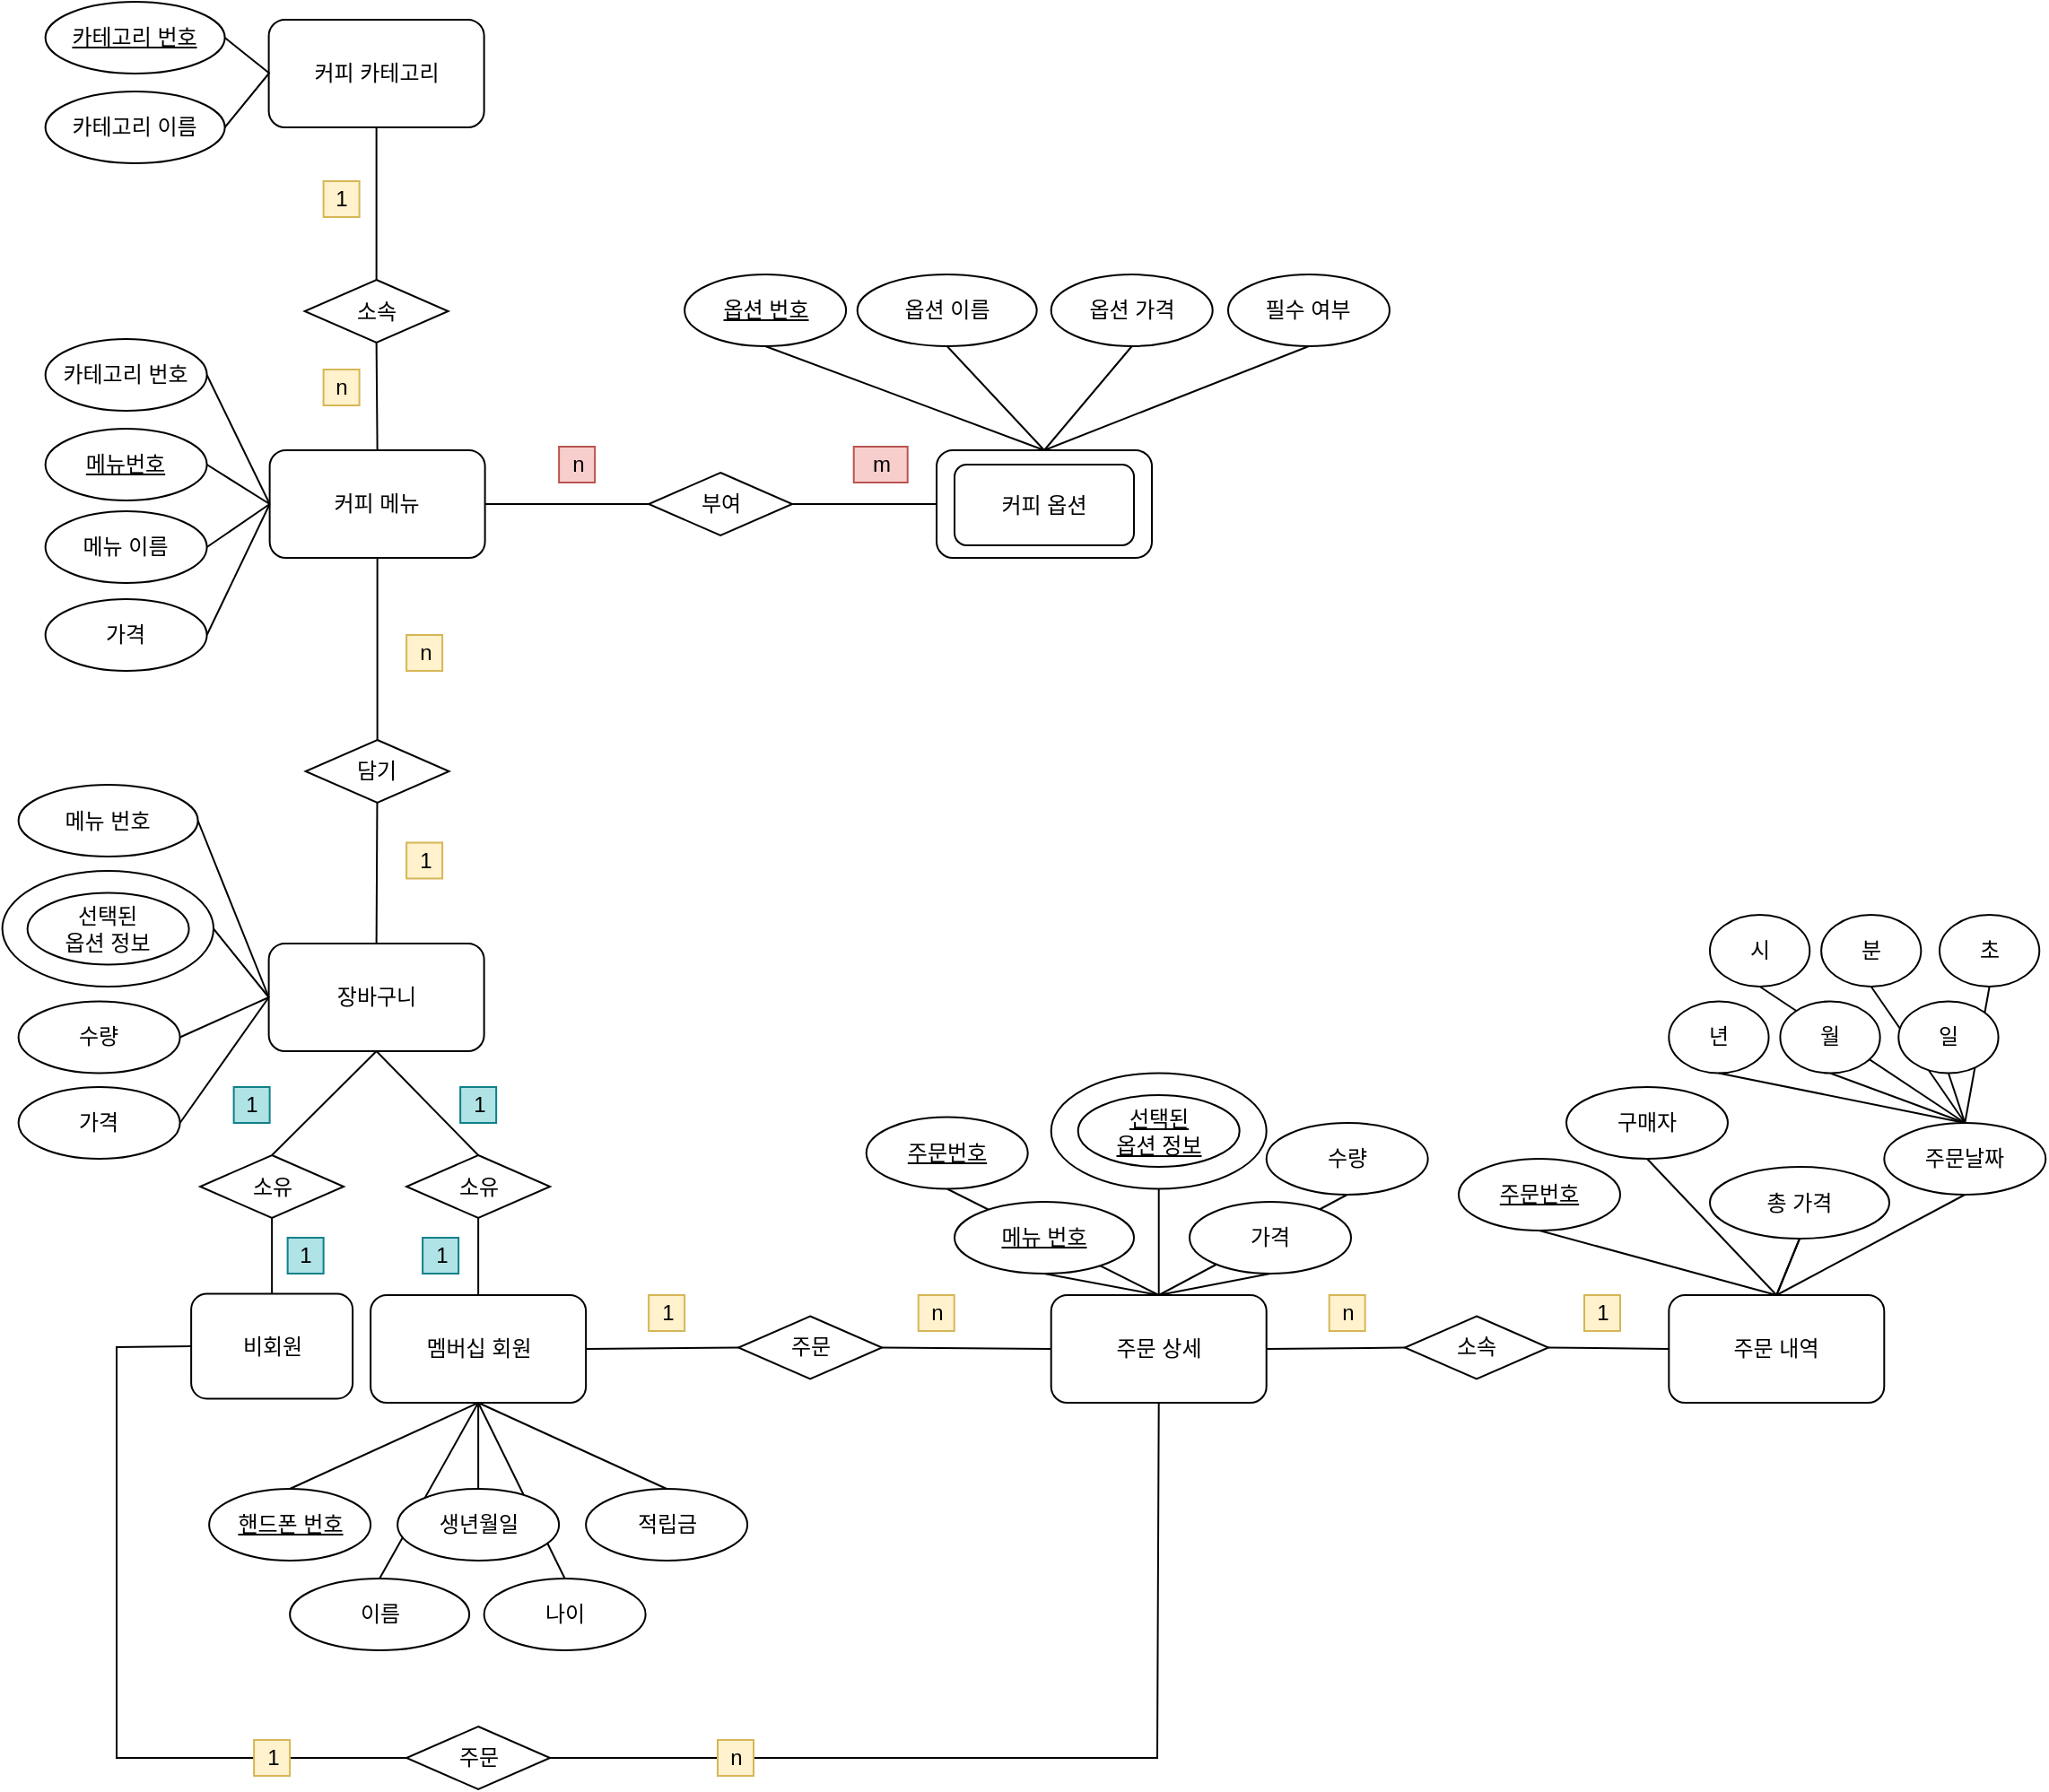 <mxfile version="20.0.0" type="github">
  <diagram id="R2lEEEUBdFMjLlhIrx00" name="Page-1">
    <mxGraphModel dx="2249" dy="1931" grid="1" gridSize="10" guides="1" tooltips="1" connect="1" arrows="1" fold="1" page="1" pageScale="1" pageWidth="827" pageHeight="1169" math="0" shadow="0" extFonts="Permanent Marker^https://fonts.googleapis.com/css?family=Permanent+Marker">
      <root>
        <mxCell id="0" />
        <mxCell id="1" parent="0" />
        <mxCell id="D3WyuJAK8kUfvfJcthQa-38" value="" style="endArrow=none;html=1;rounded=0;entryX=0.5;entryY=1;entryDx=0;entryDy=0;exitX=0.5;exitY=0;exitDx=0;exitDy=0;" parent="1" source="VNDyjXSrR8N72qDSLMql-43" target="VNDyjXSrR8N72qDSLMql-92" edge="1">
          <mxGeometry width="50" height="50" relative="1" as="geometry">
            <mxPoint x="115.15" y="-603.25" as="sourcePoint" />
            <mxPoint x="165.15" y="-653.25" as="targetPoint" />
          </mxGeometry>
        </mxCell>
        <mxCell id="ly8wjvvtyf2fPhAwOIDw-13" value="" style="endArrow=none;html=1;rounded=0;exitX=0.5;exitY=0;exitDx=0;exitDy=0;entryX=0.5;entryY=1;entryDx=0;entryDy=0;" parent="1" source="ly8wjvvtyf2fPhAwOIDw-1" target="ly8wjvvtyf2fPhAwOIDw-6" edge="1">
          <mxGeometry width="50" height="50" relative="1" as="geometry">
            <mxPoint y="-400" as="sourcePoint" />
            <mxPoint x="50" y="-450" as="targetPoint" />
          </mxGeometry>
        </mxCell>
        <mxCell id="ly8wjvvtyf2fPhAwOIDw-4" value="" style="endArrow=none;html=1;rounded=0;entryX=0.5;entryY=1;entryDx=0;entryDy=0;exitX=0.5;exitY=0;exitDx=0;exitDy=0;startArrow=none;" parent="1" source="VNDyjXSrR8N72qDSLMql-43" target="VNDyjXSrR8N72qDSLMql-49" edge="1">
          <mxGeometry width="50" height="50" relative="1" as="geometry">
            <mxPoint x="177.15" y="-422" as="sourcePoint" />
            <mxPoint x="99.16" y="-533.25" as="targetPoint" />
          </mxGeometry>
        </mxCell>
        <mxCell id="pPfzWGEt-nVa5YvnVh0--32" value="" style="endArrow=none;html=1;rounded=0;entryX=0.5;entryY=0;entryDx=0;entryDy=0;exitX=0.5;exitY=1;exitDx=0;exitDy=0;" parent="1" source="VNDyjXSrR8N72qDSLMql-27" target="pPfzWGEt-nVa5YvnVh0--31" edge="1">
          <mxGeometry width="50" height="50" relative="1" as="geometry">
            <mxPoint x="-536.44" y="-372.75" as="sourcePoint" />
            <mxPoint x="-426.44" y="-331" as="targetPoint" />
          </mxGeometry>
        </mxCell>
        <mxCell id="D3WyuJAK8kUfvfJcthQa-34" value="" style="endArrow=none;html=1;rounded=0;exitX=0.5;exitY=1;exitDx=0;exitDy=0;entryX=0.5;entryY=0;entryDx=0;entryDy=0;" parent="1" source="VNDyjXSrR8N72qDSLMql-46" target="VNDyjXSrR8N72qDSLMql-43" edge="1">
          <mxGeometry width="50" height="50" relative="1" as="geometry">
            <mxPoint x="-9.85" y="-505" as="sourcePoint" />
            <mxPoint x="165.15" y="-473.25" as="targetPoint" />
          </mxGeometry>
        </mxCell>
        <mxCell id="VNDyjXSrR8N72qDSLMql-7" value="커피 카테고리" style="rounded=1;whiteSpace=wrap;html=1;gradientColor=none;direction=east;rotation=0;flipV=1;flipH=1;" parent="1" vertex="1">
          <mxGeometry x="-673.19" y="-1143" width="120" height="60" as="geometry" />
        </mxCell>
        <mxCell id="VNDyjXSrR8N72qDSLMql-10" value="&lt;u&gt;카테고리 번호&lt;/u&gt;" style="ellipse;whiteSpace=wrap;html=1;rounded=0;" parent="1" vertex="1">
          <mxGeometry x="-797.69" y="-1153" width="100" height="40" as="geometry" />
        </mxCell>
        <mxCell id="VNDyjXSrR8N72qDSLMql-12" value="카테고리 이름" style="ellipse;whiteSpace=wrap;html=1;rounded=0;" parent="1" vertex="1">
          <mxGeometry x="-797.69" y="-1103" width="100" height="40" as="geometry" />
        </mxCell>
        <mxCell id="VNDyjXSrR8N72qDSLMql-23" value="소속" style="rhombus;whiteSpace=wrap;html=1;rounded=0;" parent="1" vertex="1">
          <mxGeometry x="-653.19" y="-998" width="80" height="35" as="geometry" />
        </mxCell>
        <mxCell id="VNDyjXSrR8N72qDSLMql-27" value="멤버십 회원" style="rounded=1;whiteSpace=wrap;html=1;" parent="1" vertex="1">
          <mxGeometry x="-616.44" y="-432" width="120" height="60" as="geometry" />
        </mxCell>
        <mxCell id="VNDyjXSrR8N72qDSLMql-30" value="이름" style="ellipse;whiteSpace=wrap;html=1;rounded=0;" parent="1" vertex="1">
          <mxGeometry x="-661.44" y="-274" width="100" height="40" as="geometry" />
        </mxCell>
        <mxCell id="VNDyjXSrR8N72qDSLMql-31" value="" style="endArrow=none;html=1;rounded=0;exitX=0.5;exitY=0;exitDx=0;exitDy=0;entryX=0.5;entryY=1;entryDx=0;entryDy=0;" parent="1" source="VNDyjXSrR8N72qDSLMql-30" target="VNDyjXSrR8N72qDSLMql-27" edge="1">
          <mxGeometry width="50" height="50" relative="1" as="geometry">
            <mxPoint x="-315.44" y="-182" as="sourcePoint" />
            <mxPoint x="-535.44" y="-372" as="targetPoint" />
          </mxGeometry>
        </mxCell>
        <mxCell id="VNDyjXSrR8N72qDSLMql-32" value="&lt;u&gt;핸드폰 번호&lt;/u&gt;" style="ellipse;whiteSpace=wrap;html=1;rounded=0;" parent="1" vertex="1">
          <mxGeometry x="-706.44" y="-324" width="90" height="40" as="geometry" />
        </mxCell>
        <mxCell id="VNDyjXSrR8N72qDSLMql-33" value="적립금" style="ellipse;whiteSpace=wrap;html=1;rounded=0;" parent="1" vertex="1">
          <mxGeometry x="-496.44" y="-324" width="90" height="40" as="geometry" />
        </mxCell>
        <mxCell id="VNDyjXSrR8N72qDSLMql-34" value="" style="endArrow=none;html=1;rounded=0;entryX=0.5;entryY=0;entryDx=0;entryDy=0;exitX=0.5;exitY=1;exitDx=0;exitDy=0;" parent="1" source="VNDyjXSrR8N72qDSLMql-27" target="VNDyjXSrR8N72qDSLMql-32" edge="1">
          <mxGeometry width="50" height="50" relative="1" as="geometry">
            <mxPoint x="-460" y="-464" as="sourcePoint" />
            <mxPoint x="-595.44" y="-232" as="targetPoint" />
          </mxGeometry>
        </mxCell>
        <mxCell id="VNDyjXSrR8N72qDSLMql-35" value="" style="endArrow=none;html=1;rounded=0;entryX=0.5;entryY=0;entryDx=0;entryDy=0;exitX=0.5;exitY=1;exitDx=0;exitDy=0;" parent="1" source="VNDyjXSrR8N72qDSLMql-27" target="VNDyjXSrR8N72qDSLMql-33" edge="1">
          <mxGeometry width="50" height="50" relative="1" as="geometry">
            <mxPoint x="-536.44" y="-372.75" as="sourcePoint" />
            <mxPoint x="-390.44" y="-332" as="targetPoint" />
          </mxGeometry>
        </mxCell>
        <mxCell id="VNDyjXSrR8N72qDSLMql-43" value="주문 내역" style="rounded=1;whiteSpace=wrap;html=1;" parent="1" vertex="1">
          <mxGeometry x="107.15" y="-432" width="120" height="60" as="geometry" />
        </mxCell>
        <mxCell id="VNDyjXSrR8N72qDSLMql-49" value="주문날짜" style="ellipse;whiteSpace=wrap;html=1;rounded=0;" parent="1" vertex="1">
          <mxGeometry x="227.15" y="-528" width="90" height="40" as="geometry" />
        </mxCell>
        <mxCell id="VNDyjXSrR8N72qDSLMql-70" value="커피 옵션" style="rounded=1;whiteSpace=wrap;html=1;" parent="1" vertex="1">
          <mxGeometry x="-300.99" y="-903" width="120" height="60" as="geometry" />
        </mxCell>
        <mxCell id="VNDyjXSrR8N72qDSLMql-72" value="&lt;u&gt;옵션 번호&lt;/u&gt;" style="ellipse;whiteSpace=wrap;html=1;rounded=0;" parent="1" vertex="1">
          <mxGeometry x="-441.44" y="-1001" width="90" height="40" as="geometry" />
        </mxCell>
        <mxCell id="VNDyjXSrR8N72qDSLMql-73" value="옵션 이름" style="ellipse;whiteSpace=wrap;html=1;rounded=0;" parent="1" vertex="1">
          <mxGeometry x="-345.15" y="-1001" width="100" height="40" as="geometry" />
        </mxCell>
        <mxCell id="VNDyjXSrR8N72qDSLMql-75" value="옵션 가격" style="ellipse;whiteSpace=wrap;html=1;rounded=0;" parent="1" vertex="1">
          <mxGeometry x="-237.15" y="-1001" width="90" height="40" as="geometry" />
        </mxCell>
        <mxCell id="VNDyjXSrR8N72qDSLMql-79" value="가격" style="ellipse;whiteSpace=wrap;html=1;rounded=0;" parent="1" vertex="1">
          <mxGeometry x="-797.69" y="-820" width="90" height="40" as="geometry" />
        </mxCell>
        <mxCell id="VNDyjXSrR8N72qDSLMql-92" value="구매자" style="ellipse;whiteSpace=wrap;html=1;rounded=0;" parent="1" vertex="1">
          <mxGeometry x="50.0" y="-548" width="90" height="40" as="geometry" />
        </mxCell>
        <mxCell id="_uLtGZnAYqpJWhKQmBAT-6" value="커피 메뉴" style="rounded=1;whiteSpace=wrap;html=1;" parent="1" vertex="1">
          <mxGeometry x="-672.69" y="-903" width="120" height="60" as="geometry" />
        </mxCell>
        <mxCell id="_uLtGZnAYqpJWhKQmBAT-8" value="카테고리 번호" style="ellipse;whiteSpace=wrap;html=1;rounded=0;" parent="1" vertex="1">
          <mxGeometry x="-797.69" y="-965" width="90" height="40" as="geometry" />
        </mxCell>
        <mxCell id="_uLtGZnAYqpJWhKQmBAT-9" value="&lt;u&gt;메뉴번호&lt;/u&gt;" style="ellipse;whiteSpace=wrap;html=1;rounded=0;" parent="1" vertex="1">
          <mxGeometry x="-797.69" y="-915" width="90" height="40" as="geometry" />
        </mxCell>
        <mxCell id="_uLtGZnAYqpJWhKQmBAT-11" value="메뉴 이름" style="ellipse;whiteSpace=wrap;html=1;rounded=0;" parent="1" vertex="1">
          <mxGeometry x="-797.69" y="-869" width="90" height="40" as="geometry" />
        </mxCell>
        <mxCell id="_uLtGZnAYqpJWhKQmBAT-38" value="담기" style="rhombus;whiteSpace=wrap;html=1;rounded=0;" parent="1" vertex="1">
          <mxGeometry x="-652.69" y="-741.5" width="80" height="35" as="geometry" />
        </mxCell>
        <mxCell id="_uLtGZnAYqpJWhKQmBAT-52" value="부여" style="rhombus;whiteSpace=wrap;html=1;rounded=0;" parent="1" vertex="1">
          <mxGeometry x="-461.44" y="-890.5" width="80" height="35" as="geometry" />
        </mxCell>
        <mxCell id="_uLtGZnAYqpJWhKQmBAT-57" value="비회원" style="rounded=1;whiteSpace=wrap;html=1;" parent="1" vertex="1">
          <mxGeometry x="-716.44" y="-432.75" width="90" height="58.5" as="geometry" />
        </mxCell>
        <mxCell id="OKHSGFsuie3Eki310nX8-4" value="년" style="ellipse;whiteSpace=wrap;html=1;rounded=0;" parent="1" vertex="1">
          <mxGeometry x="107.15" y="-595.75" width="55.63" height="40" as="geometry" />
        </mxCell>
        <mxCell id="OKHSGFsuie3Eki310nX8-7" value="" style="endArrow=none;html=1;rounded=0;entryX=0.5;entryY=0;entryDx=0;entryDy=0;exitX=0.5;exitY=1;exitDx=0;exitDy=0;" parent="1" source="OKHSGFsuie3Eki310nX8-4" target="VNDyjXSrR8N72qDSLMql-49" edge="1">
          <mxGeometry width="50" height="50" relative="1" as="geometry">
            <mxPoint x="57.52" y="-496.25" as="sourcePoint" />
            <mxPoint x="111.94" y="-601.963" as="targetPoint" />
          </mxGeometry>
        </mxCell>
        <mxCell id="OKHSGFsuie3Eki310nX8-8" value="" style="endArrow=none;html=1;rounded=0;entryX=0.5;entryY=0;entryDx=0;entryDy=0;exitX=0.5;exitY=1;exitDx=0;exitDy=0;" parent="1" source="OKHSGFsuie3Eki310nX8-5" target="VNDyjXSrR8N72qDSLMql-49" edge="1">
          <mxGeometry width="50" height="50" relative="1" as="geometry">
            <mxPoint x="90.965" y="-566.25" as="sourcePoint" />
            <mxPoint x="144.085" y="-596.25" as="targetPoint" />
          </mxGeometry>
        </mxCell>
        <mxCell id="OKHSGFsuie3Eki310nX8-9" value="" style="endArrow=none;html=1;rounded=0;exitX=0.5;exitY=1;exitDx=0;exitDy=0;entryX=0.5;entryY=0;entryDx=0;entryDy=0;" parent="1" source="OKHSGFsuie3Eki310nX8-6" target="VNDyjXSrR8N72qDSLMql-49" edge="1">
          <mxGeometry width="50" height="50" relative="1" as="geometry">
            <mxPoint x="153.155" y="-566.25" as="sourcePoint" />
            <mxPoint x="144.65" y="-632.25" as="targetPoint" />
          </mxGeometry>
        </mxCell>
        <mxCell id="pPfzWGEt-nVa5YvnVh0--6" value="" style="endArrow=none;html=1;rounded=0;exitX=0.5;exitY=0;exitDx=0;exitDy=0;entryX=0.5;entryY=1;entryDx=0;entryDy=0;" parent="1" source="_uLtGZnAYqpJWhKQmBAT-38" target="_uLtGZnAYqpJWhKQmBAT-6" edge="1">
          <mxGeometry width="50" height="50" relative="1" as="geometry">
            <mxPoint x="-717.69" y="-403" as="sourcePoint" />
            <mxPoint x="-602.69" y="-618" as="targetPoint" />
          </mxGeometry>
        </mxCell>
        <mxCell id="pPfzWGEt-nVa5YvnVh0--8" value="" style="endArrow=none;html=1;rounded=0;entryX=0.5;entryY=1;entryDx=0;entryDy=0;exitX=0.5;exitY=0;exitDx=0;exitDy=0;" parent="1" source="VNDyjXSrR8N72qDSLMql-23" target="VNDyjXSrR8N72qDSLMql-7" edge="1">
          <mxGeometry width="50" height="50" relative="1" as="geometry">
            <mxPoint x="-552.69" y="-993" as="sourcePoint" />
            <mxPoint x="-502.69" y="-1043" as="targetPoint" />
          </mxGeometry>
        </mxCell>
        <mxCell id="pPfzWGEt-nVa5YvnVh0--9" value="" style="endArrow=none;html=1;rounded=0;exitX=0.5;exitY=0;exitDx=0;exitDy=0;entryX=0.5;entryY=1;entryDx=0;entryDy=0;" parent="1" source="_uLtGZnAYqpJWhKQmBAT-6" target="VNDyjXSrR8N72qDSLMql-23" edge="1">
          <mxGeometry width="50" height="50" relative="1" as="geometry">
            <mxPoint x="-552.69" y="-993" as="sourcePoint" />
            <mxPoint x="-502.69" y="-1043" as="targetPoint" />
          </mxGeometry>
        </mxCell>
        <mxCell id="pPfzWGEt-nVa5YvnVh0--14" value="" style="endArrow=none;html=1;rounded=0;entryX=0;entryY=0.5;entryDx=0;entryDy=0;exitX=1;exitY=0.5;exitDx=0;exitDy=0;" parent="1" source="VNDyjXSrR8N72qDSLMql-12" target="VNDyjXSrR8N72qDSLMql-7" edge="1">
          <mxGeometry width="50" height="50" relative="1" as="geometry">
            <mxPoint x="-273.19" y="-843" as="sourcePoint" />
            <mxPoint x="-223.19" y="-893" as="targetPoint" />
          </mxGeometry>
        </mxCell>
        <mxCell id="pPfzWGEt-nVa5YvnVh0--15" value="" style="endArrow=none;html=1;rounded=0;entryX=1;entryY=0.5;entryDx=0;entryDy=0;" parent="1" target="VNDyjXSrR8N72qDSLMql-10" edge="1">
          <mxGeometry width="50" height="50" relative="1" as="geometry">
            <mxPoint x="-672.69" y="-1113" as="sourcePoint" />
            <mxPoint x="-603.19" y="-1073" as="targetPoint" />
          </mxGeometry>
        </mxCell>
        <mxCell id="pPfzWGEt-nVa5YvnVh0--21" value="" style="endArrow=none;html=1;rounded=0;exitX=1;exitY=0.5;exitDx=0;exitDy=0;entryX=0;entryY=0.5;entryDx=0;entryDy=0;" parent="1" source="_uLtGZnAYqpJWhKQmBAT-8" target="_uLtGZnAYqpJWhKQmBAT-6" edge="1">
          <mxGeometry width="50" height="50" relative="1" as="geometry">
            <mxPoint x="-272.69" y="-793" as="sourcePoint" />
            <mxPoint x="-222.69" y="-843" as="targetPoint" />
          </mxGeometry>
        </mxCell>
        <mxCell id="pPfzWGEt-nVa5YvnVh0--22" value="" style="endArrow=none;html=1;rounded=0;exitX=1;exitY=0.5;exitDx=0;exitDy=0;entryX=0;entryY=0.5;entryDx=0;entryDy=0;" parent="1" source="_uLtGZnAYqpJWhKQmBAT-9" target="_uLtGZnAYqpJWhKQmBAT-6" edge="1">
          <mxGeometry width="50" height="50" relative="1" as="geometry">
            <mxPoint x="-697.69" y="-933" as="sourcePoint" />
            <mxPoint x="-662.69" y="-863" as="targetPoint" />
          </mxGeometry>
        </mxCell>
        <mxCell id="pPfzWGEt-nVa5YvnVh0--23" value="" style="endArrow=none;html=1;rounded=0;exitX=1;exitY=0.5;exitDx=0;exitDy=0;entryX=0;entryY=0.5;entryDx=0;entryDy=0;" parent="1" source="_uLtGZnAYqpJWhKQmBAT-11" target="_uLtGZnAYqpJWhKQmBAT-6" edge="1">
          <mxGeometry width="50" height="50" relative="1" as="geometry">
            <mxPoint x="-697.69" y="-883" as="sourcePoint" />
            <mxPoint x="-672.69" y="-873" as="targetPoint" />
          </mxGeometry>
        </mxCell>
        <mxCell id="pPfzWGEt-nVa5YvnVh0--24" value="" style="endArrow=none;html=1;rounded=0;exitX=1;exitY=0.5;exitDx=0;exitDy=0;" parent="1" source="VNDyjXSrR8N72qDSLMql-79" edge="1">
          <mxGeometry width="50" height="50" relative="1" as="geometry">
            <mxPoint x="-697.69" y="-837" as="sourcePoint" />
            <mxPoint x="-672.69" y="-873" as="targetPoint" />
          </mxGeometry>
        </mxCell>
        <mxCell id="pPfzWGEt-nVa5YvnVh0--26" value="커피 옵션" style="rounded=1;whiteSpace=wrap;html=1;" parent="1" vertex="1">
          <mxGeometry x="-290.99" y="-895" width="100" height="45" as="geometry" />
        </mxCell>
        <mxCell id="pPfzWGEt-nVa5YvnVh0--28" value="생년월일" style="ellipse;whiteSpace=wrap;html=1;rounded=0;" parent="1" vertex="1">
          <mxGeometry x="-601.44" y="-324" width="90" height="40" as="geometry" />
        </mxCell>
        <mxCell id="pPfzWGEt-nVa5YvnVh0--29" value="" style="endArrow=none;html=1;rounded=0;entryX=0.5;entryY=0;entryDx=0;entryDy=0;exitX=0.5;exitY=1;exitDx=0;exitDy=0;" parent="1" source="VNDyjXSrR8N72qDSLMql-27" target="pPfzWGEt-nVa5YvnVh0--28" edge="1">
          <mxGeometry width="50" height="50" relative="1" as="geometry">
            <mxPoint x="-536.44" y="-372.75" as="sourcePoint" />
            <mxPoint x="-486.44" y="-331" as="targetPoint" />
          </mxGeometry>
        </mxCell>
        <mxCell id="pPfzWGEt-nVa5YvnVh0--31" value="나이" style="ellipse;whiteSpace=wrap;html=1;rounded=0;" parent="1" vertex="1">
          <mxGeometry x="-553.19" y="-274" width="90" height="40" as="geometry" />
        </mxCell>
        <mxCell id="pPfzWGEt-nVa5YvnVh0--34" value="" style="endArrow=none;html=1;rounded=0;entryX=0;entryY=0.5;entryDx=0;entryDy=0;exitX=1;exitY=0.5;exitDx=0;exitDy=0;" parent="1" source="_uLtGZnAYqpJWhKQmBAT-6" target="_uLtGZnAYqpJWhKQmBAT-52" edge="1">
          <mxGeometry width="50" height="50" relative="1" as="geometry">
            <mxPoint x="-553.19" y="-913" as="sourcePoint" />
            <mxPoint x="-503.19" y="-963" as="targetPoint" />
          </mxGeometry>
        </mxCell>
        <mxCell id="pPfzWGEt-nVa5YvnVh0--38" value="" style="endArrow=none;html=1;rounded=0;entryX=0;entryY=0.5;entryDx=0;entryDy=0;exitX=1;exitY=0.5;exitDx=0;exitDy=0;" parent="1" source="_uLtGZnAYqpJWhKQmBAT-52" target="VNDyjXSrR8N72qDSLMql-70" edge="1">
          <mxGeometry width="50" height="50" relative="1" as="geometry">
            <mxPoint x="-348.13" y="-945.5" as="sourcePoint" />
            <mxPoint x="-408.13" y="-865.5" as="targetPoint" />
          </mxGeometry>
        </mxCell>
        <mxCell id="pPfzWGEt-nVa5YvnVh0--39" value="" style="endArrow=none;html=1;rounded=0;entryX=0.5;entryY=1;entryDx=0;entryDy=0;exitX=0.5;exitY=0;exitDx=0;exitDy=0;" parent="1" source="VNDyjXSrR8N72qDSLMql-70" target="VNDyjXSrR8N72qDSLMql-72" edge="1">
          <mxGeometry width="50" height="50" relative="1" as="geometry">
            <mxPoint x="-198.13" y="-763" as="sourcePoint" />
            <mxPoint x="-148.13" y="-813" as="targetPoint" />
          </mxGeometry>
        </mxCell>
        <mxCell id="pPfzWGEt-nVa5YvnVh0--40" value="" style="endArrow=none;html=1;rounded=0;entryX=0.5;entryY=1;entryDx=0;entryDy=0;exitX=0.5;exitY=0;exitDx=0;exitDy=0;" parent="1" source="VNDyjXSrR8N72qDSLMql-70" target="VNDyjXSrR8N72qDSLMql-75" edge="1">
          <mxGeometry width="50" height="50" relative="1" as="geometry">
            <mxPoint x="-228.13" y="-963" as="sourcePoint" />
            <mxPoint x="-393.13" y="-1043" as="targetPoint" />
          </mxGeometry>
        </mxCell>
        <mxCell id="pPfzWGEt-nVa5YvnVh0--41" value="" style="endArrow=none;html=1;rounded=0;entryX=0.5;entryY=1;entryDx=0;entryDy=0;exitX=0.5;exitY=0;exitDx=0;exitDy=0;" parent="1" source="VNDyjXSrR8N72qDSLMql-70" target="VNDyjXSrR8N72qDSLMql-73" edge="1">
          <mxGeometry width="50" height="50" relative="1" as="geometry">
            <mxPoint x="23.12" y="-949.02" as="sourcePoint" />
            <mxPoint x="-44.93" y="-1033" as="targetPoint" />
          </mxGeometry>
        </mxCell>
        <mxCell id="ZSxbF1ZaAz4A589M91Cz-1" value="1" style="text;html=1;align=center;verticalAlign=middle;resizable=0;points=[];autosize=1;strokeColor=#d6b656;fillColor=#fff2cc;" parent="1" vertex="1">
          <mxGeometry x="-642.69" y="-1053" width="20" height="20" as="geometry" />
        </mxCell>
        <mxCell id="ZSxbF1ZaAz4A589M91Cz-2" value="n" style="text;html=1;align=center;verticalAlign=middle;resizable=0;points=[];autosize=1;strokeColor=#d6b656;fillColor=#fff2cc;" parent="1" vertex="1">
          <mxGeometry x="-642.69" y="-948" width="20" height="20" as="geometry" />
        </mxCell>
        <mxCell id="ZSxbF1ZaAz4A589M91Cz-3" value="n" style="text;html=1;align=center;verticalAlign=middle;resizable=0;points=[];autosize=1;strokeColor=#b85450;fillColor=#f8cecc;" parent="1" vertex="1">
          <mxGeometry x="-511.44" y="-905" width="20" height="20" as="geometry" />
        </mxCell>
        <mxCell id="ZSxbF1ZaAz4A589M91Cz-4" value="m" style="text;html=1;align=center;verticalAlign=middle;resizable=0;points=[];autosize=1;strokeColor=#b85450;fillColor=#f8cecc;" parent="1" vertex="1">
          <mxGeometry x="-347.15" y="-905" width="30" height="20" as="geometry" />
        </mxCell>
        <mxCell id="ZSxbF1ZaAz4A589M91Cz-44" value="장바구니" style="rounded=1;whiteSpace=wrap;html=1;" parent="1" vertex="1">
          <mxGeometry x="-673.19" y="-628" width="120" height="60" as="geometry" />
        </mxCell>
        <mxCell id="ZSxbF1ZaAz4A589M91Cz-47" value="메뉴 번호" style="ellipse;whiteSpace=wrap;html=1;rounded=0;" parent="1" vertex="1">
          <mxGeometry x="-812.69" y="-716.5" width="100" height="40" as="geometry" />
        </mxCell>
        <mxCell id="ZSxbF1ZaAz4A589M91Cz-48" value="" style="endArrow=none;html=1;rounded=0;exitX=1;exitY=0.5;exitDx=0;exitDy=0;entryX=0;entryY=0.5;entryDx=0;entryDy=0;" parent="1" source="ZSxbF1ZaAz4A589M91Cz-47" target="ZSxbF1ZaAz4A589M91Cz-44" edge="1">
          <mxGeometry width="50" height="50" relative="1" as="geometry">
            <mxPoint x="-8.19" y="-590.25" as="sourcePoint" />
            <mxPoint x="-278.19" y="-810.25" as="targetPoint" />
          </mxGeometry>
        </mxCell>
        <mxCell id="ZSxbF1ZaAz4A589M91Cz-49" value="수량" style="ellipse;whiteSpace=wrap;html=1;rounded=0;" parent="1" vertex="1">
          <mxGeometry x="-812.69" y="-595.75" width="90" height="40" as="geometry" />
        </mxCell>
        <mxCell id="ZSxbF1ZaAz4A589M91Cz-51" value="" style="endArrow=none;html=1;rounded=0;entryX=1;entryY=0.5;entryDx=0;entryDy=0;exitX=0;exitY=0.5;exitDx=0;exitDy=0;" parent="1" source="ZSxbF1ZaAz4A589M91Cz-44" target="ZSxbF1ZaAz4A589M91Cz-49" edge="1">
          <mxGeometry width="50" height="50" relative="1" as="geometry">
            <mxPoint x="-278.19" y="-814.25" as="sourcePoint" />
            <mxPoint x="-288.19" y="-640.25" as="targetPoint" />
          </mxGeometry>
        </mxCell>
        <mxCell id="ZSxbF1ZaAz4A589M91Cz-65" value="" style="ellipse;whiteSpace=wrap;html=1;rounded=0;" parent="1" vertex="1">
          <mxGeometry x="-821.69" y="-668.5" width="117.69" height="64.5" as="geometry" />
        </mxCell>
        <mxCell id="ZSxbF1ZaAz4A589M91Cz-67" value="선택된&lt;br&gt;옵션 정보" style="ellipse;whiteSpace=wrap;html=1;rounded=0;" parent="1" vertex="1">
          <mxGeometry x="-807.69" y="-656.25" width="90" height="40" as="geometry" />
        </mxCell>
        <mxCell id="ZSxbF1ZaAz4A589M91Cz-69" value="" style="endArrow=none;html=1;rounded=0;fontColor=#000000;exitX=1;exitY=0.5;exitDx=0;exitDy=0;entryX=0;entryY=0.5;entryDx=0;entryDy=0;" parent="1" source="ZSxbF1ZaAz4A589M91Cz-65" target="ZSxbF1ZaAz4A589M91Cz-44" edge="1">
          <mxGeometry width="50" height="50" relative="1" as="geometry">
            <mxPoint x="-198.19" y="-634.25" as="sourcePoint" />
            <mxPoint x="-278.19" y="-810.25" as="targetPoint" />
          </mxGeometry>
        </mxCell>
        <mxCell id="ZSxbF1ZaAz4A589M91Cz-70" value="" style="endArrow=none;html=1;rounded=0;exitX=0.5;exitY=0;exitDx=0;exitDy=0;" parent="1" source="ZSxbF1ZaAz4A589M91Cz-44" target="_uLtGZnAYqpJWhKQmBAT-38" edge="1">
          <mxGeometry width="50" height="50" relative="1" as="geometry">
            <mxPoint x="-602.69" y="-731.5" as="sourcePoint" />
            <mxPoint x="-610" y="-704" as="targetPoint" />
          </mxGeometry>
        </mxCell>
        <mxCell id="ZSxbF1ZaAz4A589M91Cz-71" value="" style="ellipse;whiteSpace=wrap;html=1;rounded=0;" parent="1" vertex="1">
          <mxGeometry x="-237.15" y="-555.75" width="120" height="64.5" as="geometry" />
        </mxCell>
        <mxCell id="ZSxbF1ZaAz4A589M91Cz-72" value="&lt;u&gt;선택된&lt;br&gt;옵션 정보&lt;/u&gt;" style="ellipse;whiteSpace=wrap;html=1;rounded=0;" parent="1" vertex="1">
          <mxGeometry x="-222.15" y="-543.5" width="90" height="40" as="geometry" />
        </mxCell>
        <mxCell id="VNDyjXSrR8N72qDSLMql-45" value="&lt;u&gt;주문번호&lt;/u&gt;" style="ellipse;whiteSpace=wrap;html=1;rounded=0;" parent="1" vertex="1">
          <mxGeometry x="-10" y="-508" width="90" height="40" as="geometry" />
        </mxCell>
        <mxCell id="VNDyjXSrR8N72qDSLMql-48" value="수량" style="ellipse;whiteSpace=wrap;html=1;rounded=0;" parent="1" vertex="1">
          <mxGeometry x="-117.15" y="-528" width="90" height="40" as="geometry" />
        </mxCell>
        <mxCell id="D3WyuJAK8kUfvfJcthQa-6" value="" style="endArrow=none;html=1;rounded=0;exitX=0.5;exitY=0;exitDx=0;exitDy=0;entryX=0.5;entryY=1;entryDx=0;entryDy=0;startArrow=none;" parent="1" source="D3WyuJAK8kUfvfJcthQa-9" target="ZSxbF1ZaAz4A589M91Cz-44" edge="1">
          <mxGeometry width="50" height="50" relative="1" as="geometry">
            <mxPoint x="-360" y="-644" as="sourcePoint" />
            <mxPoint x="-310" y="-694" as="targetPoint" />
          </mxGeometry>
        </mxCell>
        <mxCell id="D3WyuJAK8kUfvfJcthQa-7" value="" style="endArrow=none;html=1;rounded=0;exitX=0.5;exitY=0;exitDx=0;exitDy=0;entryX=0.5;entryY=1;entryDx=0;entryDy=0;startArrow=none;" parent="1" source="D3WyuJAK8kUfvfJcthQa-8" target="ZSxbF1ZaAz4A589M91Cz-44" edge="1">
          <mxGeometry width="50" height="50" relative="1" as="geometry">
            <mxPoint x="-360" y="-644" as="sourcePoint" />
            <mxPoint x="-310" y="-694" as="targetPoint" />
          </mxGeometry>
        </mxCell>
        <mxCell id="D3WyuJAK8kUfvfJcthQa-9" value="소유" style="rhombus;whiteSpace=wrap;html=1;rounded=0;" parent="1" vertex="1">
          <mxGeometry x="-711.44" y="-510" width="80" height="35" as="geometry" />
        </mxCell>
        <mxCell id="D3WyuJAK8kUfvfJcthQa-10" value="" style="endArrow=none;html=1;rounded=0;exitX=0.5;exitY=0;exitDx=0;exitDy=0;entryX=0.5;entryY=1;entryDx=0;entryDy=0;" parent="1" source="_uLtGZnAYqpJWhKQmBAT-57" target="D3WyuJAK8kUfvfJcthQa-9" edge="1">
          <mxGeometry width="50" height="50" relative="1" as="geometry">
            <mxPoint x="-723" y="-432" as="sourcePoint" />
            <mxPoint x="-611.19" y="-526" as="targetPoint" />
          </mxGeometry>
        </mxCell>
        <mxCell id="D3WyuJAK8kUfvfJcthQa-8" value="소유" style="rhombus;whiteSpace=wrap;html=1;rounded=0;" parent="1" vertex="1">
          <mxGeometry x="-596.44" y="-510" width="80" height="35" as="geometry" />
        </mxCell>
        <mxCell id="D3WyuJAK8kUfvfJcthQa-11" value="" style="endArrow=none;html=1;rounded=0;exitX=0.5;exitY=0;exitDx=0;exitDy=0;entryX=0.5;entryY=1;entryDx=0;entryDy=0;" parent="1" source="VNDyjXSrR8N72qDSLMql-27" target="D3WyuJAK8kUfvfJcthQa-8" edge="1">
          <mxGeometry width="50" height="50" relative="1" as="geometry">
            <mxPoint x="-536.44" y="-432.75" as="sourcePoint" />
            <mxPoint x="-611.19" y="-526" as="targetPoint" />
          </mxGeometry>
        </mxCell>
        <mxCell id="D3WyuJAK8kUfvfJcthQa-20" value="주문" style="rhombus;whiteSpace=wrap;html=1;rounded=0;" parent="1" vertex="1">
          <mxGeometry x="-596.44" y="-191.5" width="80" height="35" as="geometry" />
        </mxCell>
        <mxCell id="D3WyuJAK8kUfvfJcthQa-25" value="" style="endArrow=none;html=1;rounded=0;entryX=0;entryY=0.5;entryDx=0;entryDy=0;exitX=0;exitY=0.5;exitDx=0;exitDy=0;" parent="1" source="D3WyuJAK8kUfvfJcthQa-20" target="_uLtGZnAYqpJWhKQmBAT-57" edge="1">
          <mxGeometry width="50" height="50" relative="1" as="geometry">
            <mxPoint x="-758" y="-92" as="sourcePoint" />
            <mxPoint x="-775" y="-361" as="targetPoint" />
            <Array as="points">
              <mxPoint x="-758" y="-174" />
              <mxPoint x="-758" y="-403" />
            </Array>
          </mxGeometry>
        </mxCell>
        <mxCell id="D3WyuJAK8kUfvfJcthQa-26" value="주문" style="rhombus;whiteSpace=wrap;html=1;rounded=0;" parent="1" vertex="1">
          <mxGeometry x="-411.44" y="-420.25" width="80" height="35" as="geometry" />
        </mxCell>
        <mxCell id="D3WyuJAK8kUfvfJcthQa-27" value="" style="endArrow=none;html=1;rounded=0;exitX=1;exitY=0.5;exitDx=0;exitDy=0;entryX=0;entryY=0.5;entryDx=0;entryDy=0;" parent="1" source="VNDyjXSrR8N72qDSLMql-27" target="D3WyuJAK8kUfvfJcthQa-26" edge="1">
          <mxGeometry width="50" height="50" relative="1" as="geometry">
            <mxPoint x="-476.44" y="-402.75" as="sourcePoint" />
            <mxPoint x="-308" y="-332" as="targetPoint" />
          </mxGeometry>
        </mxCell>
        <mxCell id="D3WyuJAK8kUfvfJcthQa-28" value="" style="endArrow=none;html=1;rounded=0;exitX=1;exitY=0.5;exitDx=0;exitDy=0;entryX=0;entryY=0.5;entryDx=0;entryDy=0;" parent="1" source="D3WyuJAK8kUfvfJcthQa-26" target="ly8wjvvtyf2fPhAwOIDw-1" edge="1">
          <mxGeometry width="50" height="50" relative="1" as="geometry">
            <mxPoint x="233.56" y="-424.25" as="sourcePoint" />
            <mxPoint x="185.87" y="-413.5" as="targetPoint" />
          </mxGeometry>
        </mxCell>
        <mxCell id="D3WyuJAK8kUfvfJcthQa-29" value="" style="endArrow=none;html=1;rounded=0;exitX=1;exitY=0.5;exitDx=0;exitDy=0;entryX=0.5;entryY=1;entryDx=0;entryDy=0;" parent="1" source="D3WyuJAK8kUfvfJcthQa-20" target="ly8wjvvtyf2fPhAwOIDw-1" edge="1">
          <mxGeometry width="50" height="50" relative="1" as="geometry">
            <mxPoint x="-490.69" y="-101.59" as="sourcePoint" />
            <mxPoint x="-178" y="-372" as="targetPoint" />
            <Array as="points">
              <mxPoint x="-178" y="-174" />
            </Array>
          </mxGeometry>
        </mxCell>
        <mxCell id="D3WyuJAK8kUfvfJcthQa-33" value="" style="endArrow=none;html=1;rounded=0;exitX=0.5;exitY=1;exitDx=0;exitDy=0;entryX=0.5;entryY=0;entryDx=0;entryDy=0;" parent="1" source="VNDyjXSrR8N72qDSLMql-45" target="VNDyjXSrR8N72qDSLMql-43" edge="1">
          <mxGeometry width="50" height="50" relative="1" as="geometry">
            <mxPoint x="32.15" y="-456.25" as="sourcePoint" />
            <mxPoint x="167.15" y="-611.25" as="targetPoint" />
          </mxGeometry>
        </mxCell>
        <mxCell id="D3WyuJAK8kUfvfJcthQa-44" value="1" style="text;html=1;align=center;verticalAlign=middle;resizable=0;points=[];autosize=1;strokeColor=#d6b656;fillColor=#fff2cc;direction=south;" parent="1" vertex="1">
          <mxGeometry x="-596.44" y="-684.25" width="20" height="20" as="geometry" />
        </mxCell>
        <mxCell id="D3WyuJAK8kUfvfJcthQa-45" value="n" style="text;html=1;align=center;verticalAlign=middle;resizable=0;points=[];autosize=1;strokeColor=#d6b656;fillColor=#fff2cc;" parent="1" vertex="1">
          <mxGeometry x="-596.44" y="-800" width="20" height="20" as="geometry" />
        </mxCell>
        <mxCell id="D3WyuJAK8kUfvfJcthQa-46" value="1" style="text;html=1;align=center;verticalAlign=middle;resizable=0;points=[];autosize=1;strokeColor=#0e8088;fillColor=#b0e3e6;" parent="1" vertex="1">
          <mxGeometry x="-566.44" y="-548" width="20" height="20" as="geometry" />
        </mxCell>
        <mxCell id="D3WyuJAK8kUfvfJcthQa-73" value="1" style="text;html=1;align=center;verticalAlign=middle;resizable=0;points=[];autosize=1;strokeColor=#0e8088;fillColor=#b0e3e6;" parent="1" vertex="1">
          <mxGeometry x="-692.69" y="-548" width="20" height="20" as="geometry" />
        </mxCell>
        <mxCell id="D3WyuJAK8kUfvfJcthQa-74" value="1" style="text;html=1;align=center;verticalAlign=middle;resizable=0;points=[];autosize=1;strokeColor=#0e8088;fillColor=#b0e3e6;" parent="1" vertex="1">
          <mxGeometry x="-587.44" y="-464" width="20" height="20" as="geometry" />
        </mxCell>
        <mxCell id="D3WyuJAK8kUfvfJcthQa-75" value="1" style="text;html=1;align=center;verticalAlign=middle;resizable=0;points=[];autosize=1;strokeColor=#0e8088;fillColor=#b0e3e6;" parent="1" vertex="1">
          <mxGeometry x="-662.69" y="-464" width="20" height="20" as="geometry" />
        </mxCell>
        <mxCell id="D3WyuJAK8kUfvfJcthQa-76" value="1" style="text;html=1;align=center;verticalAlign=middle;resizable=0;points=[];autosize=1;strokeColor=#d6b656;fillColor=#fff2cc;" parent="1" vertex="1">
          <mxGeometry x="-681.44" y="-184" width="20" height="20" as="geometry" />
        </mxCell>
        <mxCell id="D3WyuJAK8kUfvfJcthQa-77" value="n" style="text;html=1;align=center;verticalAlign=middle;resizable=0;points=[];autosize=1;strokeColor=#d6b656;fillColor=#fff2cc;" parent="1" vertex="1">
          <mxGeometry x="-423.0" y="-184" width="20" height="20" as="geometry" />
        </mxCell>
        <mxCell id="D3WyuJAK8kUfvfJcthQa-78" value="1" style="text;html=1;align=center;verticalAlign=middle;resizable=0;points=[];autosize=1;strokeColor=#d6b656;fillColor=#fff2cc;" parent="1" vertex="1">
          <mxGeometry x="-461.44" y="-432" width="20" height="20" as="geometry" />
        </mxCell>
        <mxCell id="D3WyuJAK8kUfvfJcthQa-79" value="n" style="text;html=1;align=center;verticalAlign=middle;resizable=0;points=[];autosize=1;strokeColor=#d6b656;fillColor=#fff2cc;" parent="1" vertex="1">
          <mxGeometry x="-311.13" y="-432" width="20" height="20" as="geometry" />
        </mxCell>
        <mxCell id="D3WyuJAK8kUfvfJcthQa-81" value="필수 여부" style="ellipse;whiteSpace=wrap;html=1;rounded=0;" parent="1" vertex="1">
          <mxGeometry x="-138.52" y="-1001" width="90" height="40" as="geometry" />
        </mxCell>
        <mxCell id="D3WyuJAK8kUfvfJcthQa-82" value="" style="endArrow=none;html=1;rounded=0;entryX=0.5;entryY=1;entryDx=0;entryDy=0;exitX=0.5;exitY=0;exitDx=0;exitDy=0;" parent="1" source="VNDyjXSrR8N72qDSLMql-70" target="D3WyuJAK8kUfvfJcthQa-81" edge="1">
          <mxGeometry width="50" height="50" relative="1" as="geometry">
            <mxPoint x="-218.84" y="-955" as="sourcePoint" />
            <mxPoint x="-170" y="-1013" as="targetPoint" />
          </mxGeometry>
        </mxCell>
        <mxCell id="eG3VxP-HOGelo6XgLFq1-3" value="가격" style="ellipse;whiteSpace=wrap;html=1;rounded=0;" parent="1" vertex="1">
          <mxGeometry x="-812.69" y="-548" width="90" height="40" as="geometry" />
        </mxCell>
        <mxCell id="eG3VxP-HOGelo6XgLFq1-4" value="" style="endArrow=none;html=1;rounded=0;entryX=1;entryY=0.5;entryDx=0;entryDy=0;exitX=0;exitY=0.5;exitDx=0;exitDy=0;" parent="1" source="ZSxbF1ZaAz4A589M91Cz-44" target="eG3VxP-HOGelo6XgLFq1-3" edge="1">
          <mxGeometry width="50" height="50" relative="1" as="geometry">
            <mxPoint x="-663.19" y="-588" as="sourcePoint" />
            <mxPoint x="-707.69" y="-558" as="targetPoint" />
          </mxGeometry>
        </mxCell>
        <mxCell id="ly8wjvvtyf2fPhAwOIDw-1" value="주문 상세" style="rounded=1;whiteSpace=wrap;html=1;" parent="1" vertex="1">
          <mxGeometry x="-237.15" y="-432" width="120" height="60" as="geometry" />
        </mxCell>
        <mxCell id="ly8wjvvtyf2fPhAwOIDw-2" value="&lt;u&gt;메뉴 번호&lt;/u&gt;" style="ellipse;whiteSpace=wrap;html=1;rounded=0;" parent="1" vertex="1">
          <mxGeometry x="-290.99" y="-484" width="100" height="40" as="geometry" />
        </mxCell>
        <mxCell id="VNDyjXSrR8N72qDSLMql-46" value="총 가격" style="ellipse;whiteSpace=wrap;html=1;rounded=0;" parent="1" vertex="1">
          <mxGeometry x="130.0" y="-503.5" width="100" height="40" as="geometry" />
        </mxCell>
        <mxCell id="ly8wjvvtyf2fPhAwOIDw-5" value="" style="endArrow=none;html=1;rounded=0;entryX=0.5;entryY=1;entryDx=0;entryDy=0;exitX=0.5;exitY=0;exitDx=0;exitDy=0;" parent="1" source="VNDyjXSrR8N72qDSLMql-43" target="VNDyjXSrR8N72qDSLMql-46" edge="1">
          <mxGeometry width="50" height="50" relative="1" as="geometry">
            <mxPoint x="167.15" y="-432" as="sourcePoint" />
            <mxPoint x="215.02" y="-576.5" as="targetPoint" />
          </mxGeometry>
        </mxCell>
        <mxCell id="ly8wjvvtyf2fPhAwOIDw-6" value="&lt;u&gt;주문번호&lt;/u&gt;" style="ellipse;whiteSpace=wrap;html=1;rounded=0;" parent="1" vertex="1">
          <mxGeometry x="-340.15" y="-531.25" width="90" height="40" as="geometry" />
        </mxCell>
        <mxCell id="ly8wjvvtyf2fPhAwOIDw-10" value="" style="endArrow=none;html=1;rounded=0;exitX=0.5;exitY=0;exitDx=0;exitDy=0;entryX=0.5;entryY=1;entryDx=0;entryDy=0;" parent="1" source="ly8wjvvtyf2fPhAwOIDw-1" target="VNDyjXSrR8N72qDSLMql-48" edge="1">
          <mxGeometry width="50" height="50" relative="1" as="geometry">
            <mxPoint y="-400" as="sourcePoint" />
            <mxPoint x="50" y="-450" as="targetPoint" />
          </mxGeometry>
        </mxCell>
        <mxCell id="ly8wjvvtyf2fPhAwOIDw-11" value="" style="endArrow=none;html=1;rounded=0;exitX=0.5;exitY=0;exitDx=0;exitDy=0;entryX=0.5;entryY=1;entryDx=0;entryDy=0;" parent="1" source="ly8wjvvtyf2fPhAwOIDw-1" target="ly8wjvvtyf2fPhAwOIDw-8" edge="1">
          <mxGeometry width="50" height="50" relative="1" as="geometry">
            <mxPoint y="-400" as="sourcePoint" />
            <mxPoint x="50" y="-450" as="targetPoint" />
          </mxGeometry>
        </mxCell>
        <mxCell id="ly8wjvvtyf2fPhAwOIDw-12" value="" style="endArrow=none;html=1;rounded=0;exitX=0.5;exitY=0;exitDx=0;exitDy=0;entryX=0.5;entryY=1;entryDx=0;entryDy=0;" parent="1" source="ly8wjvvtyf2fPhAwOIDw-1" target="ZSxbF1ZaAz4A589M91Cz-71" edge="1">
          <mxGeometry width="50" height="50" relative="1" as="geometry">
            <mxPoint y="-400" as="sourcePoint" />
            <mxPoint x="50" y="-450" as="targetPoint" />
          </mxGeometry>
        </mxCell>
        <mxCell id="ly8wjvvtyf2fPhAwOIDw-14" value="" style="endArrow=none;html=1;rounded=0;exitX=0.5;exitY=0;exitDx=0;exitDy=0;entryX=0.5;entryY=1;entryDx=0;entryDy=0;" parent="1" source="ly8wjvvtyf2fPhAwOIDw-1" target="ly8wjvvtyf2fPhAwOIDw-2" edge="1">
          <mxGeometry width="50" height="50" relative="1" as="geometry">
            <mxPoint y="-400" as="sourcePoint" />
            <mxPoint x="50" y="-450" as="targetPoint" />
          </mxGeometry>
        </mxCell>
        <mxCell id="ly8wjvvtyf2fPhAwOIDw-8" value="가격" style="ellipse;whiteSpace=wrap;html=1;rounded=0;" parent="1" vertex="1">
          <mxGeometry x="-160.0" y="-484" width="90" height="40" as="geometry" />
        </mxCell>
        <mxCell id="ly8wjvvtyf2fPhAwOIDw-15" style="edgeStyle=orthogonalEdgeStyle;rounded=0;orthogonalLoop=1;jettySize=auto;html=1;exitX=0.5;exitY=1;exitDx=0;exitDy=0;" parent="1" source="VNDyjXSrR8N72qDSLMql-48" target="VNDyjXSrR8N72qDSLMql-48" edge="1">
          <mxGeometry relative="1" as="geometry" />
        </mxCell>
        <mxCell id="ly8wjvvtyf2fPhAwOIDw-17" style="edgeStyle=orthogonalEdgeStyle;rounded=0;orthogonalLoop=1;jettySize=auto;html=1;exitX=0.5;exitY=1;exitDx=0;exitDy=0;" parent="1" source="ly8wjvvtyf2fPhAwOIDw-2" target="ly8wjvvtyf2fPhAwOIDw-2" edge="1">
          <mxGeometry relative="1" as="geometry" />
        </mxCell>
        <mxCell id="PX_Ypek8qIwWwN9qlEP2-2" value="시" style="ellipse;whiteSpace=wrap;html=1;rounded=0;" vertex="1" parent="1">
          <mxGeometry x="130.0" y="-644" width="55.63" height="40" as="geometry" />
        </mxCell>
        <mxCell id="PX_Ypek8qIwWwN9qlEP2-3" value="분" style="ellipse;whiteSpace=wrap;html=1;rounded=0;" vertex="1" parent="1">
          <mxGeometry x="192.05" y="-644" width="55.63" height="40" as="geometry" />
        </mxCell>
        <mxCell id="PX_Ypek8qIwWwN9qlEP2-4" value="초" style="ellipse;whiteSpace=wrap;html=1;rounded=0;" vertex="1" parent="1">
          <mxGeometry x="258" y="-644" width="55.63" height="40" as="geometry" />
        </mxCell>
        <mxCell id="PX_Ypek8qIwWwN9qlEP2-5" value="" style="endArrow=none;html=1;rounded=0;entryX=0.5;entryY=1;entryDx=0;entryDy=0;exitX=0.5;exitY=0;exitDx=0;exitDy=0;" edge="1" parent="1" source="VNDyjXSrR8N72qDSLMql-49" target="PX_Ypek8qIwWwN9qlEP2-2">
          <mxGeometry width="50" height="50" relative="1" as="geometry">
            <mxPoint x="-130" y="-520" as="sourcePoint" />
            <mxPoint x="10" y="-610" as="targetPoint" />
          </mxGeometry>
        </mxCell>
        <mxCell id="PX_Ypek8qIwWwN9qlEP2-6" value="" style="endArrow=none;html=1;rounded=0;entryX=0.5;entryY=1;entryDx=0;entryDy=0;exitX=0.5;exitY=0;exitDx=0;exitDy=0;" edge="1" parent="1" source="VNDyjXSrR8N72qDSLMql-49" target="PX_Ypek8qIwWwN9qlEP2-3">
          <mxGeometry width="50" height="50" relative="1" as="geometry">
            <mxPoint x="282.15" y="-518" as="sourcePoint" />
            <mxPoint x="167.815" y="-594" as="targetPoint" />
          </mxGeometry>
        </mxCell>
        <mxCell id="PX_Ypek8qIwWwN9qlEP2-7" value="" style="endArrow=none;html=1;rounded=0;entryX=0.5;entryY=1;entryDx=0;entryDy=0;exitX=0.5;exitY=0;exitDx=0;exitDy=0;" edge="1" parent="1" source="VNDyjXSrR8N72qDSLMql-49" target="PX_Ypek8qIwWwN9qlEP2-4">
          <mxGeometry width="50" height="50" relative="1" as="geometry">
            <mxPoint x="282.15" y="-518" as="sourcePoint" />
            <mxPoint x="229.865" y="-594" as="targetPoint" />
          </mxGeometry>
        </mxCell>
        <mxCell id="OKHSGFsuie3Eki310nX8-6" value="일" style="ellipse;whiteSpace=wrap;html=1;rounded=0;" parent="1" vertex="1">
          <mxGeometry x="235.15" y="-595.75" width="55.63" height="40" as="geometry" />
        </mxCell>
        <mxCell id="OKHSGFsuie3Eki310nX8-5" value="월" style="ellipse;whiteSpace=wrap;html=1;rounded=0;" parent="1" vertex="1">
          <mxGeometry x="169.2" y="-595.75" width="55.63" height="40" as="geometry" />
        </mxCell>
        <mxCell id="PX_Ypek8qIwWwN9qlEP2-11" value="" style="endArrow=none;html=1;rounded=0;entryX=1;entryY=0.5;entryDx=0;entryDy=0;exitX=0;exitY=0.5;exitDx=0;exitDy=0;startArrow=none;" edge="1" parent="1" source="PX_Ypek8qIwWwN9qlEP2-12" target="ly8wjvvtyf2fPhAwOIDw-1">
          <mxGeometry width="50" height="50" relative="1" as="geometry">
            <mxPoint x="292.15" y="-508" as="sourcePoint" />
            <mxPoint x="239.865" y="-584" as="targetPoint" />
          </mxGeometry>
        </mxCell>
        <mxCell id="PX_Ypek8qIwWwN9qlEP2-12" value="소속" style="rhombus;whiteSpace=wrap;html=1;rounded=0;" vertex="1" parent="1">
          <mxGeometry x="-40" y="-420.25" width="80" height="35" as="geometry" />
        </mxCell>
        <mxCell id="PX_Ypek8qIwWwN9qlEP2-13" value="" style="endArrow=none;html=1;rounded=0;entryX=1;entryY=0.5;entryDx=0;entryDy=0;exitX=0;exitY=0.5;exitDx=0;exitDy=0;" edge="1" parent="1" source="VNDyjXSrR8N72qDSLMql-43" target="PX_Ypek8qIwWwN9qlEP2-12">
          <mxGeometry width="50" height="50" relative="1" as="geometry">
            <mxPoint x="107.15" y="-402" as="sourcePoint" />
            <mxPoint x="-117.15" y="-402" as="targetPoint" />
          </mxGeometry>
        </mxCell>
        <mxCell id="PX_Ypek8qIwWwN9qlEP2-14" value="1" style="text;html=1;align=center;verticalAlign=middle;resizable=0;points=[];autosize=1;strokeColor=#d6b656;fillColor=#fff2cc;" vertex="1" parent="1">
          <mxGeometry x="60.0" y="-432" width="20" height="20" as="geometry" />
        </mxCell>
        <mxCell id="PX_Ypek8qIwWwN9qlEP2-15" value="n" style="text;html=1;align=center;verticalAlign=middle;resizable=0;points=[];autosize=1;strokeColor=#d6b656;fillColor=#fff2cc;" vertex="1" parent="1">
          <mxGeometry x="-82.15" y="-432" width="20" height="20" as="geometry" />
        </mxCell>
      </root>
    </mxGraphModel>
  </diagram>
</mxfile>
